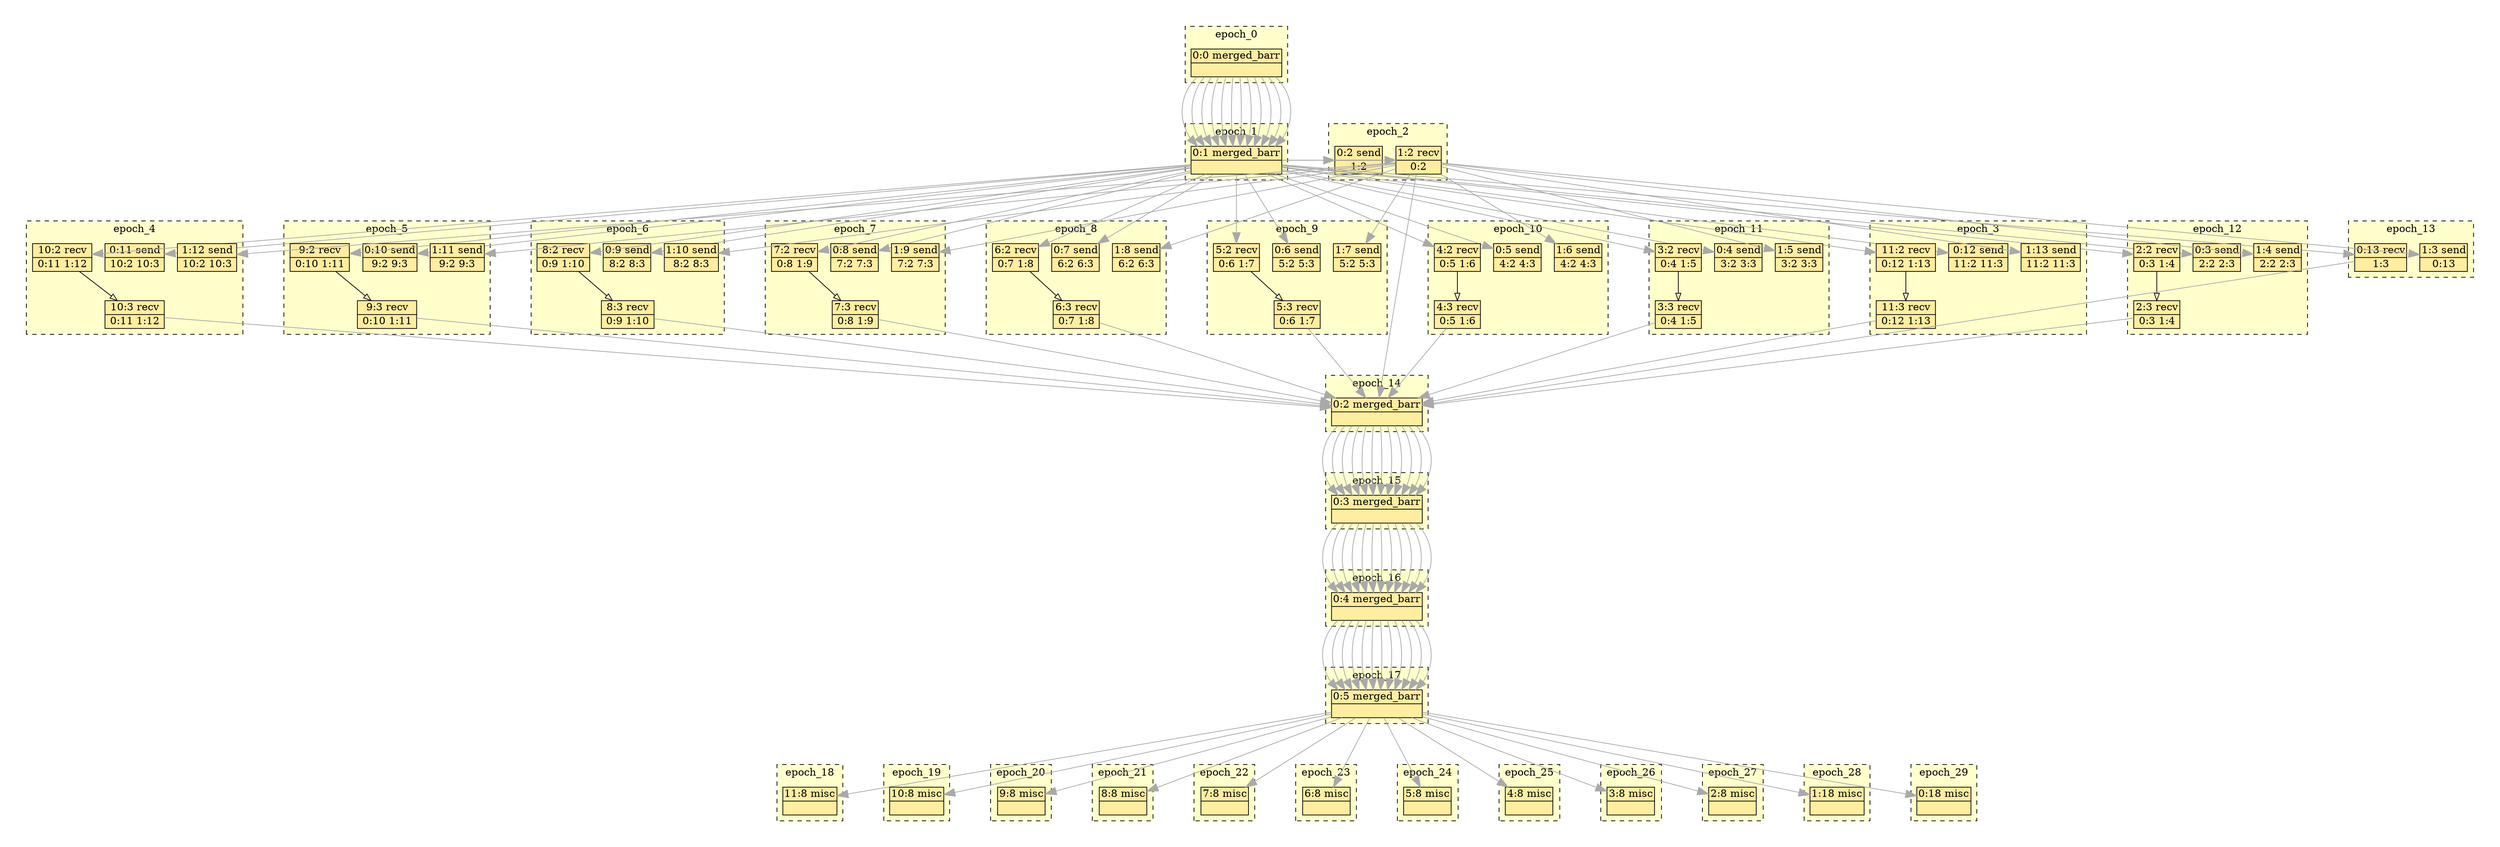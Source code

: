 digraph{node[shape=none margin=0 style=filled colorscheme=ylorrd9 fillcolor=2];compound=true;splines=line;subgraph clusterdummy0_0{style=invis;subgraph clusterdummy0_1{style=invis;subgraph clusterdummy0_2{style=invis;subgraph cluster0{style=dashed;colorscheme=ylorrd9;bgcolor=1;edge[arrowhead=empty];label=epoch_0;128[label=<<table border="0" cellborder="0" cellspacing="0"><tr><td>0:0 merged_barr</td></tr><hr/><tr><td> </td></tr></table>>];}}}}subgraph clusterdummy1_0{style=invis;subgraph clusterdummy1_1{style=invis;subgraph clusterdummy1_2{style=invis;subgraph cluster1{style=dashed;colorscheme=ylorrd9;bgcolor=1;edge[arrowhead=empty];label=epoch_1;129[label=<<table border="0" cellborder="0" cellspacing="0"><tr><td>0:1 merged_barr</td></tr><hr/><tr><td> </td></tr></table>>];}}}}subgraph clusterdummy2_0{style=invis;subgraph clusterdummy2_1{style=invis;subgraph clusterdummy2_2{style=invis;subgraph cluster2{style=dashed;colorscheme=ylorrd9;bgcolor=1;edge[arrowhead=empty];label=epoch_2;2[label=<<table border="0" cellborder="0" cellspacing="0"><tr><td>0:2 send</td></tr><hr/><tr><td> 1:2 </td></tr></table>>];21[label=<<table border="0" cellborder="0" cellspacing="0"><tr><td>1:2 recv</td></tr><hr/><tr><td> 0:2 </td></tr></table>>];}}}}subgraph clusterdummy3_0{style=invis;subgraph clusterdummy3_1{style=invis;subgraph clusterdummy3_2{style=invis;subgraph cluster3{style=dashed;colorscheme=ylorrd9;bgcolor=1;edge[arrowhead=empty];label=epoch_3;12[label=<<table border="0" cellborder="0" cellspacing="0"><tr><td>0:12 send</td></tr><hr/><tr><td> 11:2 11:3 </td></tr></table>>];32[label=<<table border="0" cellborder="0" cellspacing="0"><tr><td>1:13 send</td></tr><hr/><tr><td> 11:2 11:3 </td></tr></table>>];121[label=<<table border="0" cellborder="0" cellspacing="0"><tr><td>11:2 recv</td></tr><hr/><tr><td> 0:12 1:13 </td></tr></table>>];122[label=<<table border="0" cellborder="0" cellspacing="0"><tr><td>11:3 recv</td></tr><hr/><tr><td> 0:12 1:13 </td></tr></table>>];121->122;}}}}subgraph clusterdummy4_0{style=invis;subgraph clusterdummy4_1{style=invis;subgraph clusterdummy4_2{style=invis;subgraph cluster4{style=dashed;colorscheme=ylorrd9;bgcolor=1;edge[arrowhead=empty];label=epoch_4;11[label=<<table border="0" cellborder="0" cellspacing="0"><tr><td>0:11 send</td></tr><hr/><tr><td> 10:2 10:3 </td></tr></table>>];31[label=<<table border="0" cellborder="0" cellspacing="0"><tr><td>1:12 send</td></tr><hr/><tr><td> 10:2 10:3 </td></tr></table>>];112[label=<<table border="0" cellborder="0" cellspacing="0"><tr><td>10:2 recv</td></tr><hr/><tr><td> 0:11 1:12 </td></tr></table>>];113[label=<<table border="0" cellborder="0" cellspacing="0"><tr><td>10:3 recv</td></tr><hr/><tr><td> 0:11 1:12 </td></tr></table>>];112->113;}}}}subgraph clusterdummy5_0{style=invis;subgraph clusterdummy5_1{style=invis;subgraph clusterdummy5_2{style=invis;subgraph cluster5{style=dashed;colorscheme=ylorrd9;bgcolor=1;edge[arrowhead=empty];label=epoch_5;10[label=<<table border="0" cellborder="0" cellspacing="0"><tr><td>0:10 send</td></tr><hr/><tr><td> 9:2 9:3 </td></tr></table>>];30[label=<<table border="0" cellborder="0" cellspacing="0"><tr><td>1:11 send</td></tr><hr/><tr><td> 9:2 9:3 </td></tr></table>>];103[label=<<table border="0" cellborder="0" cellspacing="0"><tr><td>9:2 recv</td></tr><hr/><tr><td> 0:10 1:11 </td></tr></table>>];104[label=<<table border="0" cellborder="0" cellspacing="0"><tr><td>9:3 recv</td></tr><hr/><tr><td> 0:10 1:11 </td></tr></table>>];103->104;}}}}subgraph clusterdummy6_0{style=invis;subgraph clusterdummy6_1{style=invis;subgraph clusterdummy6_2{style=invis;subgraph cluster6{style=dashed;colorscheme=ylorrd9;bgcolor=1;edge[arrowhead=empty];label=epoch_6;9[label=<<table border="0" cellborder="0" cellspacing="0"><tr><td>0:9 send</td></tr><hr/><tr><td> 8:2 8:3 </td></tr></table>>];29[label=<<table border="0" cellborder="0" cellspacing="0"><tr><td>1:10 send</td></tr><hr/><tr><td> 8:2 8:3 </td></tr></table>>];94[label=<<table border="0" cellborder="0" cellspacing="0"><tr><td>8:2 recv</td></tr><hr/><tr><td> 0:9 1:10 </td></tr></table>>];95[label=<<table border="0" cellborder="0" cellspacing="0"><tr><td>8:3 recv</td></tr><hr/><tr><td> 0:9 1:10 </td></tr></table>>];94->95;}}}}subgraph clusterdummy7_0{style=invis;subgraph clusterdummy7_1{style=invis;subgraph clusterdummy7_2{style=invis;subgraph cluster7{style=dashed;colorscheme=ylorrd9;bgcolor=1;edge[arrowhead=empty];label=epoch_7;8[label=<<table border="0" cellborder="0" cellspacing="0"><tr><td>0:8 send</td></tr><hr/><tr><td> 7:2 7:3 </td></tr></table>>];28[label=<<table border="0" cellborder="0" cellspacing="0"><tr><td>1:9 send</td></tr><hr/><tr><td> 7:2 7:3 </td></tr></table>>];85[label=<<table border="0" cellborder="0" cellspacing="0"><tr><td>7:2 recv</td></tr><hr/><tr><td> 0:8 1:9 </td></tr></table>>];86[label=<<table border="0" cellborder="0" cellspacing="0"><tr><td>7:3 recv</td></tr><hr/><tr><td> 0:8 1:9 </td></tr></table>>];85->86;}}}}subgraph clusterdummy8_0{style=invis;subgraph clusterdummy8_1{style=invis;subgraph clusterdummy8_2{style=invis;subgraph cluster8{style=dashed;colorscheme=ylorrd9;bgcolor=1;edge[arrowhead=empty];label=epoch_8;7[label=<<table border="0" cellborder="0" cellspacing="0"><tr><td>0:7 send</td></tr><hr/><tr><td> 6:2 6:3 </td></tr></table>>];27[label=<<table border="0" cellborder="0" cellspacing="0"><tr><td>1:8 send</td></tr><hr/><tr><td> 6:2 6:3 </td></tr></table>>];76[label=<<table border="0" cellborder="0" cellspacing="0"><tr><td>6:2 recv</td></tr><hr/><tr><td> 0:7 1:8 </td></tr></table>>];77[label=<<table border="0" cellborder="0" cellspacing="0"><tr><td>6:3 recv</td></tr><hr/><tr><td> 0:7 1:8 </td></tr></table>>];76->77;}}}}subgraph clusterdummy9_0{style=invis;subgraph clusterdummy9_1{style=invis;subgraph clusterdummy9_2{style=invis;subgraph cluster9{style=dashed;colorscheme=ylorrd9;bgcolor=1;edge[arrowhead=empty];label=epoch_9;6[label=<<table border="0" cellborder="0" cellspacing="0"><tr><td>0:6 send</td></tr><hr/><tr><td> 5:2 5:3 </td></tr></table>>];26[label=<<table border="0" cellborder="0" cellspacing="0"><tr><td>1:7 send</td></tr><hr/><tr><td> 5:2 5:3 </td></tr></table>>];67[label=<<table border="0" cellborder="0" cellspacing="0"><tr><td>5:2 recv</td></tr><hr/><tr><td> 0:6 1:7 </td></tr></table>>];68[label=<<table border="0" cellborder="0" cellspacing="0"><tr><td>5:3 recv</td></tr><hr/><tr><td> 0:6 1:7 </td></tr></table>>];67->68;}}}}subgraph clusterdummy10_0{style=invis;subgraph clusterdummy10_1{style=invis;subgraph clusterdummy10_2{style=invis;subgraph cluster10{style=dashed;colorscheme=ylorrd9;bgcolor=1;edge[arrowhead=empty];label=epoch_10;5[label=<<table border="0" cellborder="0" cellspacing="0"><tr><td>0:5 send</td></tr><hr/><tr><td> 4:2 4:3 </td></tr></table>>];25[label=<<table border="0" cellborder="0" cellspacing="0"><tr><td>1:6 send</td></tr><hr/><tr><td> 4:2 4:3 </td></tr></table>>];58[label=<<table border="0" cellborder="0" cellspacing="0"><tr><td>4:2 recv</td></tr><hr/><tr><td> 0:5 1:6 </td></tr></table>>];59[label=<<table border="0" cellborder="0" cellspacing="0"><tr><td>4:3 recv</td></tr><hr/><tr><td> 0:5 1:6 </td></tr></table>>];58->59;}}}}subgraph clusterdummy11_0{style=invis;subgraph clusterdummy11_1{style=invis;subgraph clusterdummy11_2{style=invis;subgraph cluster11{style=dashed;colorscheme=ylorrd9;bgcolor=1;edge[arrowhead=empty];label=epoch_11;4[label=<<table border="0" cellborder="0" cellspacing="0"><tr><td>0:4 send</td></tr><hr/><tr><td> 3:2 3:3 </td></tr></table>>];24[label=<<table border="0" cellborder="0" cellspacing="0"><tr><td>1:5 send</td></tr><hr/><tr><td> 3:2 3:3 </td></tr></table>>];49[label=<<table border="0" cellborder="0" cellspacing="0"><tr><td>3:2 recv</td></tr><hr/><tr><td> 0:4 1:5 </td></tr></table>>];50[label=<<table border="0" cellborder="0" cellspacing="0"><tr><td>3:3 recv</td></tr><hr/><tr><td> 0:4 1:5 </td></tr></table>>];49->50;}}}}subgraph clusterdummy12_0{style=invis;subgraph clusterdummy12_1{style=invis;subgraph clusterdummy12_2{style=invis;subgraph cluster12{style=dashed;colorscheme=ylorrd9;bgcolor=1;edge[arrowhead=empty];label=epoch_12;3[label=<<table border="0" cellborder="0" cellspacing="0"><tr><td>0:3 send</td></tr><hr/><tr><td> 2:2 2:3 </td></tr></table>>];23[label=<<table border="0" cellborder="0" cellspacing="0"><tr><td>1:4 send</td></tr><hr/><tr><td> 2:2 2:3 </td></tr></table>>];40[label=<<table border="0" cellborder="0" cellspacing="0"><tr><td>2:2 recv</td></tr><hr/><tr><td> 0:3 1:4 </td></tr></table>>];41[label=<<table border="0" cellborder="0" cellspacing="0"><tr><td>2:3 recv</td></tr><hr/><tr><td> 0:3 1:4 </td></tr></table>>];40->41;}}}}subgraph clusterdummy13_0{style=invis;subgraph clusterdummy13_1{style=invis;subgraph clusterdummy13_2{style=invis;subgraph cluster13{style=dashed;colorscheme=ylorrd9;bgcolor=1;edge[arrowhead=empty];label=epoch_13;13[label=<<table border="0" cellborder="0" cellspacing="0"><tr><td>0:13 recv</td></tr><hr/><tr><td> 1:3 </td></tr></table>>];22[label=<<table border="0" cellborder="0" cellspacing="0"><tr><td>1:3 send</td></tr><hr/><tr><td> 0:13 </td></tr></table>>];}}}}subgraph clusterdummy14_0{style=invis;subgraph clusterdummy14_1{style=invis;subgraph clusterdummy14_2{style=invis;subgraph cluster14{style=dashed;colorscheme=ylorrd9;bgcolor=1;edge[arrowhead=empty];label=epoch_14;130[label=<<table border="0" cellborder="0" cellspacing="0"><tr><td>0:2 merged_barr</td></tr><hr/><tr><td> </td></tr></table>>];}}}}subgraph clusterdummy15_0{style=invis;subgraph clusterdummy15_1{style=invis;subgraph clusterdummy15_2{style=invis;subgraph cluster15{style=dashed;colorscheme=ylorrd9;bgcolor=1;edge[arrowhead=empty];label=epoch_15;131[label=<<table border="0" cellborder="0" cellspacing="0"><tr><td>0:3 merged_barr</td></tr><hr/><tr><td> </td></tr></table>>];}}}}subgraph clusterdummy16_0{style=invis;subgraph clusterdummy16_1{style=invis;subgraph clusterdummy16_2{style=invis;subgraph cluster16{style=dashed;colorscheme=ylorrd9;bgcolor=1;edge[arrowhead=empty];label=epoch_16;132[label=<<table border="0" cellborder="0" cellspacing="0"><tr><td>0:4 merged_barr</td></tr><hr/><tr><td> </td></tr></table>>];}}}}subgraph clusterdummy17_0{style=invis;subgraph clusterdummy17_1{style=invis;subgraph clusterdummy17_2{style=invis;subgraph cluster17{style=dashed;colorscheme=ylorrd9;bgcolor=1;edge[arrowhead=empty];label=epoch_17;133[label=<<table border="0" cellborder="0" cellspacing="0"><tr><td>0:5 merged_barr</td></tr><hr/><tr><td> </td></tr></table>>];}}}}subgraph clusterdummy18_0{style=invis;subgraph clusterdummy18_1{style=invis;subgraph clusterdummy18_2{style=invis;subgraph cluster18{style=dashed;colorscheme=ylorrd9;bgcolor=1;edge[arrowhead=empty];label=epoch_18;127[label=<<table border="0" cellborder="0" cellspacing="0"><tr><td>11:8 misc</td></tr><hr/><tr><td> </td></tr></table>>];}}}}subgraph clusterdummy19_0{style=invis;subgraph clusterdummy19_1{style=invis;subgraph clusterdummy19_2{style=invis;subgraph cluster19{style=dashed;colorscheme=ylorrd9;bgcolor=1;edge[arrowhead=empty];label=epoch_19;118[label=<<table border="0" cellborder="0" cellspacing="0"><tr><td>10:8 misc</td></tr><hr/><tr><td> </td></tr></table>>];}}}}subgraph clusterdummy20_0{style=invis;subgraph clusterdummy20_1{style=invis;subgraph clusterdummy20_2{style=invis;subgraph cluster20{style=dashed;colorscheme=ylorrd9;bgcolor=1;edge[arrowhead=empty];label=epoch_20;109[label=<<table border="0" cellborder="0" cellspacing="0"><tr><td>9:8 misc</td></tr><hr/><tr><td> </td></tr></table>>];}}}}subgraph clusterdummy21_0{style=invis;subgraph clusterdummy21_1{style=invis;subgraph clusterdummy21_2{style=invis;subgraph cluster21{style=dashed;colorscheme=ylorrd9;bgcolor=1;edge[arrowhead=empty];label=epoch_21;100[label=<<table border="0" cellborder="0" cellspacing="0"><tr><td>8:8 misc</td></tr><hr/><tr><td> </td></tr></table>>];}}}}subgraph clusterdummy22_0{style=invis;subgraph clusterdummy22_1{style=invis;subgraph clusterdummy22_2{style=invis;subgraph cluster22{style=dashed;colorscheme=ylorrd9;bgcolor=1;edge[arrowhead=empty];label=epoch_22;91[label=<<table border="0" cellborder="0" cellspacing="0"><tr><td>7:8 misc</td></tr><hr/><tr><td> </td></tr></table>>];}}}}subgraph clusterdummy23_0{style=invis;subgraph clusterdummy23_1{style=invis;subgraph clusterdummy23_2{style=invis;subgraph cluster23{style=dashed;colorscheme=ylorrd9;bgcolor=1;edge[arrowhead=empty];label=epoch_23;82[label=<<table border="0" cellborder="0" cellspacing="0"><tr><td>6:8 misc</td></tr><hr/><tr><td> </td></tr></table>>];}}}}subgraph clusterdummy24_0{style=invis;subgraph clusterdummy24_1{style=invis;subgraph clusterdummy24_2{style=invis;subgraph cluster24{style=dashed;colorscheme=ylorrd9;bgcolor=1;edge[arrowhead=empty];label=epoch_24;73[label=<<table border="0" cellborder="0" cellspacing="0"><tr><td>5:8 misc</td></tr><hr/><tr><td> </td></tr></table>>];}}}}subgraph clusterdummy25_0{style=invis;subgraph clusterdummy25_1{style=invis;subgraph clusterdummy25_2{style=invis;subgraph cluster25{style=dashed;colorscheme=ylorrd9;bgcolor=1;edge[arrowhead=empty];label=epoch_25;64[label=<<table border="0" cellborder="0" cellspacing="0"><tr><td>4:8 misc</td></tr><hr/><tr><td> </td></tr></table>>];}}}}subgraph clusterdummy26_0{style=invis;subgraph clusterdummy26_1{style=invis;subgraph clusterdummy26_2{style=invis;subgraph cluster26{style=dashed;colorscheme=ylorrd9;bgcolor=1;edge[arrowhead=empty];label=epoch_26;55[label=<<table border="0" cellborder="0" cellspacing="0"><tr><td>3:8 misc</td></tr><hr/><tr><td> </td></tr></table>>];}}}}subgraph clusterdummy27_0{style=invis;subgraph clusterdummy27_1{style=invis;subgraph clusterdummy27_2{style=invis;subgraph cluster27{style=dashed;colorscheme=ylorrd9;bgcolor=1;edge[arrowhead=empty];label=epoch_27;46[label=<<table border="0" cellborder="0" cellspacing="0"><tr><td>2:8 misc</td></tr><hr/><tr><td> </td></tr></table>>];}}}}subgraph clusterdummy28_0{style=invis;subgraph clusterdummy28_1{style=invis;subgraph clusterdummy28_2{style=invis;subgraph cluster28{style=dashed;colorscheme=ylorrd9;bgcolor=1;edge[arrowhead=empty];label=epoch_28;37[label=<<table border="0" cellborder="0" cellspacing="0"><tr><td>1:18 misc</td></tr><hr/><tr><td> </td></tr></table>>];}}}}subgraph clusterdummy29_0{style=invis;subgraph clusterdummy29_1{style=invis;subgraph clusterdummy29_2{style=invis;subgraph cluster29{style=dashed;colorscheme=ylorrd9;bgcolor=1;edge[arrowhead=empty];label=epoch_29;18[label=<<table border="0" cellborder="0" cellspacing="0"><tr><td>0:18 misc</td></tr><hr/><tr><td> </td></tr></table>>];}}}}subgraph clusterdummy30_0{style=invis;subgraph clusterdummy30_1{style=invis;subgraph clusterdummy30_2{style=invis;subgraph cluster30{style=dashed;colorscheme=ylorrd9;bgcolor=1;edge[arrowhead=empty];label=epoch_30;}}}}subgraph{edge[color=darkgray arrowsize=1.5];129->2;129->3;129->4;129->5;129->6;129->7;129->8;129->9;129->10;129->11;129->12;129->13;133->18;129->21;21->22;21->23;21->24;21->25;21->26;21->27;21->28;21->29;21->30;21->31;21->32;133->37;129->40;133->46;129->49;133->55;129->58;133->64;129->67;133->73;129->76;133->82;129->85;133->91;129->94;133->100;129->103;133->109;129->112;133->118;129->121;133->127;128->129;128->129;128->129;128->129;128->129;128->129;128->129;128->129;128->129;128->129;128->129;128->129;13->130;21->130;41->130;50->130;59->130;68->130;77->130;86->130;95->130;104->130;113->130;122->130;130->131;130->131;130->131;130->131;130->131;130->131;130->131;130->131;130->131;130->131;130->131;130->131;131->132;131->132;131->132;131->132;131->132;131->132;131->132;131->132;131->132;131->132;131->132;131->132;132->133;132->133;132->133;132->133;132->133;132->133;132->133;132->133;132->133;132->133;132->133;132->133;}}